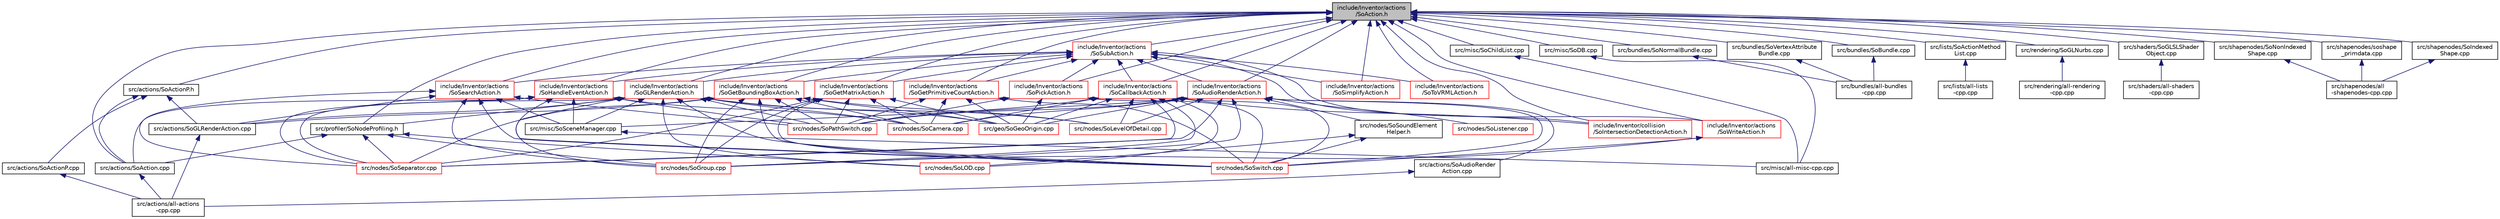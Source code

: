 digraph "include/Inventor/actions/SoAction.h"
{
 // LATEX_PDF_SIZE
  edge [fontname="Helvetica",fontsize="10",labelfontname="Helvetica",labelfontsize="10"];
  node [fontname="Helvetica",fontsize="10",shape=record];
  Node1 [label="include/Inventor/actions\l/SoAction.h",height=0.2,width=0.4,color="black", fillcolor="grey75", style="filled", fontcolor="black",tooltip=" "];
  Node1 -> Node2 [dir="back",color="midnightblue",fontsize="10",style="solid",fontname="Helvetica"];
  Node2 [label="src/actions/SoAction.cpp",height=0.2,width=0.4,color="black", fillcolor="white", style="filled",URL="$SoAction_8cpp.html",tooltip=" "];
  Node2 -> Node3 [dir="back",color="midnightblue",fontsize="10",style="solid",fontname="Helvetica"];
  Node3 [label="src/actions/all-actions\l-cpp.cpp",height=0.2,width=0.4,color="black", fillcolor="white", style="filled",URL="$all-actions-cpp_8cpp.html",tooltip=" "];
  Node1 -> Node4 [dir="back",color="midnightblue",fontsize="10",style="solid",fontname="Helvetica"];
  Node4 [label="src/actions/SoActionP.h",height=0.2,width=0.4,color="black", fillcolor="white", style="filled",URL="$SoActionP_8h.html",tooltip=" "];
  Node4 -> Node2 [dir="back",color="midnightblue",fontsize="10",style="solid",fontname="Helvetica"];
  Node4 -> Node5 [dir="back",color="midnightblue",fontsize="10",style="solid",fontname="Helvetica"];
  Node5 [label="src/actions/SoActionP.cpp",height=0.2,width=0.4,color="black", fillcolor="white", style="filled",URL="$SoActionP_8cpp.html",tooltip=" "];
  Node5 -> Node3 [dir="back",color="midnightblue",fontsize="10",style="solid",fontname="Helvetica"];
  Node4 -> Node6 [dir="back",color="midnightblue",fontsize="10",style="solid",fontname="Helvetica"];
  Node6 [label="src/actions/SoGLRenderAction.cpp",height=0.2,width=0.4,color="black", fillcolor="white", style="filled",URL="$SoGLRenderAction_8cpp.html",tooltip=" "];
  Node6 -> Node3 [dir="back",color="midnightblue",fontsize="10",style="solid",fontname="Helvetica"];
  Node1 -> Node7 [dir="back",color="midnightblue",fontsize="10",style="solid",fontname="Helvetica"];
  Node7 [label="src/bundles/SoBundle.cpp",height=0.2,width=0.4,color="black", fillcolor="white", style="filled",URL="$SoBundle_8cpp.html",tooltip=" "];
  Node7 -> Node8 [dir="back",color="midnightblue",fontsize="10",style="solid",fontname="Helvetica"];
  Node8 [label="src/bundles/all-bundles\l-cpp.cpp",height=0.2,width=0.4,color="black", fillcolor="white", style="filled",URL="$all-bundles-cpp_8cpp.html",tooltip=" "];
  Node1 -> Node9 [dir="back",color="midnightblue",fontsize="10",style="solid",fontname="Helvetica"];
  Node9 [label="src/bundles/SoNormalBundle.cpp",height=0.2,width=0.4,color="black", fillcolor="white", style="filled",URL="$SoNormalBundle_8cpp.html",tooltip=" "];
  Node9 -> Node8 [dir="back",color="midnightblue",fontsize="10",style="solid",fontname="Helvetica"];
  Node1 -> Node10 [dir="back",color="midnightblue",fontsize="10",style="solid",fontname="Helvetica"];
  Node10 [label="src/bundles/SoVertexAttribute\lBundle.cpp",height=0.2,width=0.4,color="black", fillcolor="white", style="filled",URL="$SoVertexAttributeBundle_8cpp.html",tooltip=" "];
  Node10 -> Node8 [dir="back",color="midnightblue",fontsize="10",style="solid",fontname="Helvetica"];
  Node1 -> Node11 [dir="back",color="midnightblue",fontsize="10",style="solid",fontname="Helvetica"];
  Node11 [label="src/lists/SoActionMethod\lList.cpp",height=0.2,width=0.4,color="black", fillcolor="white", style="filled",URL="$SoActionMethodList_8cpp.html",tooltip=" "];
  Node11 -> Node12 [dir="back",color="midnightblue",fontsize="10",style="solid",fontname="Helvetica"];
  Node12 [label="src/lists/all-lists\l-cpp.cpp",height=0.2,width=0.4,color="black", fillcolor="white", style="filled",URL="$all-lists-cpp_8cpp.html",tooltip=" "];
  Node1 -> Node13 [dir="back",color="midnightblue",fontsize="10",style="solid",fontname="Helvetica"];
  Node13 [label="src/misc/SoChildList.cpp",height=0.2,width=0.4,color="black", fillcolor="white", style="filled",URL="$SoChildList_8cpp.html",tooltip=" "];
  Node13 -> Node14 [dir="back",color="midnightblue",fontsize="10",style="solid",fontname="Helvetica"];
  Node14 [label="src/misc/all-misc-cpp.cpp",height=0.2,width=0.4,color="black", fillcolor="white", style="filled",URL="$all-misc-cpp_8cpp.html",tooltip=" "];
  Node1 -> Node15 [dir="back",color="midnightblue",fontsize="10",style="solid",fontname="Helvetica"];
  Node15 [label="src/misc/SoDB.cpp",height=0.2,width=0.4,color="black", fillcolor="white", style="filled",URL="$SoDB_8cpp.html",tooltip=" "];
  Node15 -> Node14 [dir="back",color="midnightblue",fontsize="10",style="solid",fontname="Helvetica"];
  Node1 -> Node16 [dir="back",color="midnightblue",fontsize="10",style="solid",fontname="Helvetica"];
  Node16 [label="src/profiler/SoNodeProfiling.h",height=0.2,width=0.4,color="black", fillcolor="white", style="filled",URL="$SoNodeProfiling_8h.html",tooltip=" "];
  Node16 -> Node2 [dir="back",color="midnightblue",fontsize="10",style="solid",fontname="Helvetica"];
  Node16 -> Node17 [dir="back",color="midnightblue",fontsize="10",style="solid",fontname="Helvetica"];
  Node17 [label="src/nodes/SoGroup.cpp",height=0.2,width=0.4,color="red", fillcolor="white", style="filled",URL="$SoGroup_8cpp.html",tooltip=" "];
  Node16 -> Node19 [dir="back",color="midnightblue",fontsize="10",style="solid",fontname="Helvetica"];
  Node19 [label="src/nodes/SoLOD.cpp",height=0.2,width=0.4,color="red", fillcolor="white", style="filled",URL="$SoLOD_8cpp.html",tooltip=" "];
  Node16 -> Node20 [dir="back",color="midnightblue",fontsize="10",style="solid",fontname="Helvetica"];
  Node20 [label="src/nodes/SoSeparator.cpp",height=0.2,width=0.4,color="red", fillcolor="white", style="filled",URL="$SoSeparator_8cpp.html",tooltip=" "];
  Node1 -> Node21 [dir="back",color="midnightblue",fontsize="10",style="solid",fontname="Helvetica"];
  Node21 [label="src/rendering/SoGLNurbs.cpp",height=0.2,width=0.4,color="black", fillcolor="white", style="filled",URL="$SoGLNurbs_8cpp.html",tooltip=" "];
  Node21 -> Node22 [dir="back",color="midnightblue",fontsize="10",style="solid",fontname="Helvetica"];
  Node22 [label="src/rendering/all-rendering\l-cpp.cpp",height=0.2,width=0.4,color="black", fillcolor="white", style="filled",URL="$all-rendering-cpp_8cpp.html",tooltip=" "];
  Node1 -> Node23 [dir="back",color="midnightblue",fontsize="10",style="solid",fontname="Helvetica"];
  Node23 [label="src/shaders/SoGLSLShader\lObject.cpp",height=0.2,width=0.4,color="black", fillcolor="white", style="filled",URL="$SoGLSLShaderObject_8cpp.html",tooltip=" "];
  Node23 -> Node24 [dir="back",color="midnightblue",fontsize="10",style="solid",fontname="Helvetica"];
  Node24 [label="src/shaders/all-shaders\l-cpp.cpp",height=0.2,width=0.4,color="black", fillcolor="white", style="filled",URL="$all-shaders-cpp_8cpp.html",tooltip=" "];
  Node1 -> Node25 [dir="back",color="midnightblue",fontsize="10",style="solid",fontname="Helvetica"];
  Node25 [label="src/shapenodes/SoIndexed\lShape.cpp",height=0.2,width=0.4,color="black", fillcolor="white", style="filled",URL="$SoIndexedShape_8cpp.html",tooltip=" "];
  Node25 -> Node26 [dir="back",color="midnightblue",fontsize="10",style="solid",fontname="Helvetica"];
  Node26 [label="src/shapenodes/all\l-shapenodes-cpp.cpp",height=0.2,width=0.4,color="black", fillcolor="white", style="filled",URL="$all-shapenodes-cpp_8cpp.html",tooltip=" "];
  Node1 -> Node27 [dir="back",color="midnightblue",fontsize="10",style="solid",fontname="Helvetica"];
  Node27 [label="src/shapenodes/SoNonIndexed\lShape.cpp",height=0.2,width=0.4,color="black", fillcolor="white", style="filled",URL="$SoNonIndexedShape_8cpp.html",tooltip=" "];
  Node27 -> Node26 [dir="back",color="midnightblue",fontsize="10",style="solid",fontname="Helvetica"];
  Node1 -> Node28 [dir="back",color="midnightblue",fontsize="10",style="solid",fontname="Helvetica"];
  Node28 [label="src/shapenodes/soshape\l_primdata.cpp",height=0.2,width=0.4,color="black", fillcolor="white", style="filled",URL="$soshape__primdata_8cpp.html",tooltip=" "];
  Node28 -> Node26 [dir="back",color="midnightblue",fontsize="10",style="solid",fontname="Helvetica"];
  Node1 -> Node29 [dir="back",color="midnightblue",fontsize="10",style="solid",fontname="Helvetica"];
  Node29 [label="include/Inventor/actions\l/SoAudioRenderAction.h",height=0.2,width=0.4,color="red", fillcolor="white", style="filled",URL="$SoAudioRenderAction_8h.html",tooltip=" "];
  Node29 -> Node30 [dir="back",color="midnightblue",fontsize="10",style="solid",fontname="Helvetica"];
  Node30 [label="src/actions/SoAudioRender\lAction.cpp",height=0.2,width=0.4,color="black", fillcolor="white", style="filled",URL="$SoAudioRenderAction_8cpp.html",tooltip=" "];
  Node30 -> Node3 [dir="back",color="midnightblue",fontsize="10",style="solid",fontname="Helvetica"];
  Node29 -> Node31 [dir="back",color="midnightblue",fontsize="10",style="solid",fontname="Helvetica"];
  Node31 [label="src/geo/SoGeoOrigin.cpp",height=0.2,width=0.4,color="red", fillcolor="white", style="filled",URL="$SoGeoOrigin_8cpp.html",tooltip=" "];
  Node29 -> Node33 [dir="back",color="midnightblue",fontsize="10",style="solid",fontname="Helvetica"];
  Node33 [label="src/misc/SoSceneManager.cpp",height=0.2,width=0.4,color="black", fillcolor="white", style="filled",URL="$SoSceneManager_8cpp.html",tooltip=" "];
  Node33 -> Node14 [dir="back",color="midnightblue",fontsize="10",style="solid",fontname="Helvetica"];
  Node29 -> Node34 [dir="back",color="midnightblue",fontsize="10",style="solid",fontname="Helvetica"];
  Node34 [label="src/nodes/SoCamera.cpp",height=0.2,width=0.4,color="red", fillcolor="white", style="filled",URL="$SoCamera_8cpp.html",tooltip=" "];
  Node29 -> Node17 [dir="back",color="midnightblue",fontsize="10",style="solid",fontname="Helvetica"];
  Node29 -> Node35 [dir="back",color="midnightblue",fontsize="10",style="solid",fontname="Helvetica"];
  Node35 [label="src/nodes/SoLevelOfDetail.cpp",height=0.2,width=0.4,color="red", fillcolor="white", style="filled",URL="$SoLevelOfDetail_8cpp.html",tooltip=" "];
  Node29 -> Node36 [dir="back",color="midnightblue",fontsize="10",style="solid",fontname="Helvetica"];
  Node36 [label="src/nodes/SoListener.cpp",height=0.2,width=0.4,color="red", fillcolor="white", style="filled",URL="$SoListener_8cpp.html",tooltip=" "];
  Node29 -> Node37 [dir="back",color="midnightblue",fontsize="10",style="solid",fontname="Helvetica"];
  Node37 [label="src/nodes/SoPathSwitch.cpp",height=0.2,width=0.4,color="red", fillcolor="white", style="filled",URL="$SoPathSwitch_8cpp.html",tooltip=" "];
  Node29 -> Node20 [dir="back",color="midnightblue",fontsize="10",style="solid",fontname="Helvetica"];
  Node29 -> Node38 [dir="back",color="midnightblue",fontsize="10",style="solid",fontname="Helvetica"];
  Node38 [label="src/nodes/SoSoundElement\lHelper.h",height=0.2,width=0.4,color="black", fillcolor="white", style="filled",URL="$SoSoundElementHelper_8h.html",tooltip=" "];
  Node38 -> Node19 [dir="back",color="midnightblue",fontsize="10",style="solid",fontname="Helvetica"];
  Node38 -> Node39 [dir="back",color="midnightblue",fontsize="10",style="solid",fontname="Helvetica"];
  Node39 [label="src/nodes/SoSwitch.cpp",height=0.2,width=0.4,color="red", fillcolor="white", style="filled",URL="$SoSwitch_8cpp.html",tooltip=" "];
  Node29 -> Node39 [dir="back",color="midnightblue",fontsize="10",style="solid",fontname="Helvetica"];
  Node1 -> Node51 [dir="back",color="midnightblue",fontsize="10",style="solid",fontname="Helvetica"];
  Node51 [label="include/Inventor/actions\l/SoCallbackAction.h",height=0.2,width=0.4,color="red", fillcolor="white", style="filled",URL="$SoCallbackAction_8h.html",tooltip=" "];
  Node51 -> Node31 [dir="back",color="midnightblue",fontsize="10",style="solid",fontname="Helvetica"];
  Node51 -> Node34 [dir="back",color="midnightblue",fontsize="10",style="solid",fontname="Helvetica"];
  Node51 -> Node17 [dir="back",color="midnightblue",fontsize="10",style="solid",fontname="Helvetica"];
  Node51 -> Node35 [dir="back",color="midnightblue",fontsize="10",style="solid",fontname="Helvetica"];
  Node51 -> Node19 [dir="back",color="midnightblue",fontsize="10",style="solid",fontname="Helvetica"];
  Node51 -> Node37 [dir="back",color="midnightblue",fontsize="10",style="solid",fontname="Helvetica"];
  Node51 -> Node20 [dir="back",color="midnightblue",fontsize="10",style="solid",fontname="Helvetica"];
  Node51 -> Node39 [dir="back",color="midnightblue",fontsize="10",style="solid",fontname="Helvetica"];
  Node51 -> Node118 [dir="back",color="midnightblue",fontsize="10",style="solid",fontname="Helvetica"];
  Node118 [label="include/Inventor/collision\l/SoIntersectionDetectionAction.h",height=0.2,width=0.4,color="red", fillcolor="white", style="filled",URL="$SoIntersectionDetectionAction_8h.html",tooltip=" "];
  Node1 -> Node129 [dir="back",color="midnightblue",fontsize="10",style="solid",fontname="Helvetica"];
  Node129 [label="include/Inventor/actions\l/SoGetBoundingBoxAction.h",height=0.2,width=0.4,color="red", fillcolor="white", style="filled",URL="$SoGetBoundingBoxAction_8h.html",tooltip=" "];
  Node129 -> Node6 [dir="back",color="midnightblue",fontsize="10",style="solid",fontname="Helvetica"];
  Node129 -> Node31 [dir="back",color="midnightblue",fontsize="10",style="solid",fontname="Helvetica"];
  Node129 -> Node34 [dir="back",color="midnightblue",fontsize="10",style="solid",fontname="Helvetica"];
  Node129 -> Node17 [dir="back",color="midnightblue",fontsize="10",style="solid",fontname="Helvetica"];
  Node129 -> Node35 [dir="back",color="midnightblue",fontsize="10",style="solid",fontname="Helvetica"];
  Node129 -> Node37 [dir="back",color="midnightblue",fontsize="10",style="solid",fontname="Helvetica"];
  Node129 -> Node20 [dir="back",color="midnightblue",fontsize="10",style="solid",fontname="Helvetica"];
  Node129 -> Node39 [dir="back",color="midnightblue",fontsize="10",style="solid",fontname="Helvetica"];
  Node1 -> Node147 [dir="back",color="midnightblue",fontsize="10",style="solid",fontname="Helvetica"];
  Node147 [label="include/Inventor/actions\l/SoGetMatrixAction.h",height=0.2,width=0.4,color="red", fillcolor="white", style="filled",URL="$SoGetMatrixAction_8h.html",tooltip=" "];
  Node147 -> Node31 [dir="back",color="midnightblue",fontsize="10",style="solid",fontname="Helvetica"];
  Node147 -> Node34 [dir="back",color="midnightblue",fontsize="10",style="solid",fontname="Helvetica"];
  Node147 -> Node17 [dir="back",color="midnightblue",fontsize="10",style="solid",fontname="Helvetica"];
  Node147 -> Node37 [dir="back",color="midnightblue",fontsize="10",style="solid",fontname="Helvetica"];
  Node147 -> Node20 [dir="back",color="midnightblue",fontsize="10",style="solid",fontname="Helvetica"];
  Node147 -> Node39 [dir="back",color="midnightblue",fontsize="10",style="solid",fontname="Helvetica"];
  Node1 -> Node158 [dir="back",color="midnightblue",fontsize="10",style="solid",fontname="Helvetica"];
  Node158 [label="include/Inventor/actions\l/SoGetPrimitiveCountAction.h",height=0.2,width=0.4,color="red", fillcolor="white", style="filled",URL="$SoGetPrimitiveCountAction_8h.html",tooltip=" "];
  Node158 -> Node31 [dir="back",color="midnightblue",fontsize="10",style="solid",fontname="Helvetica"];
  Node158 -> Node34 [dir="back",color="midnightblue",fontsize="10",style="solid",fontname="Helvetica"];
  Node158 -> Node37 [dir="back",color="midnightblue",fontsize="10",style="solid",fontname="Helvetica"];
  Node158 -> Node39 [dir="back",color="midnightblue",fontsize="10",style="solid",fontname="Helvetica"];
  Node1 -> Node176 [dir="back",color="midnightblue",fontsize="10",style="solid",fontname="Helvetica"];
  Node176 [label="include/Inventor/actions\l/SoGLRenderAction.h",height=0.2,width=0.4,color="red", fillcolor="white", style="filled",URL="$SoGLRenderAction_8h.html",tooltip=" "];
  Node176 -> Node6 [dir="back",color="midnightblue",fontsize="10",style="solid",fontname="Helvetica"];
  Node176 -> Node31 [dir="back",color="midnightblue",fontsize="10",style="solid",fontname="Helvetica"];
  Node176 -> Node33 [dir="back",color="midnightblue",fontsize="10",style="solid",fontname="Helvetica"];
  Node176 -> Node34 [dir="back",color="midnightblue",fontsize="10",style="solid",fontname="Helvetica"];
  Node176 -> Node17 [dir="back",color="midnightblue",fontsize="10",style="solid",fontname="Helvetica"];
  Node176 -> Node35 [dir="back",color="midnightblue",fontsize="10",style="solid",fontname="Helvetica"];
  Node176 -> Node19 [dir="back",color="midnightblue",fontsize="10",style="solid",fontname="Helvetica"];
  Node176 -> Node37 [dir="back",color="midnightblue",fontsize="10",style="solid",fontname="Helvetica"];
  Node176 -> Node20 [dir="back",color="midnightblue",fontsize="10",style="solid",fontname="Helvetica"];
  Node176 -> Node39 [dir="back",color="midnightblue",fontsize="10",style="solid",fontname="Helvetica"];
  Node176 -> Node16 [dir="back",color="midnightblue",fontsize="10",style="solid",fontname="Helvetica"];
  Node1 -> Node230 [dir="back",color="midnightblue",fontsize="10",style="solid",fontname="Helvetica"];
  Node230 [label="include/Inventor/actions\l/SoHandleEventAction.h",height=0.2,width=0.4,color="red", fillcolor="white", style="filled",URL="$SoHandleEventAction_8h.html",tooltip=" "];
  Node230 -> Node2 [dir="back",color="midnightblue",fontsize="10",style="solid",fontname="Helvetica"];
  Node230 -> Node33 [dir="back",color="midnightblue",fontsize="10",style="solid",fontname="Helvetica"];
  Node230 -> Node34 [dir="back",color="midnightblue",fontsize="10",style="solid",fontname="Helvetica"];
  Node230 -> Node37 [dir="back",color="midnightblue",fontsize="10",style="solid",fontname="Helvetica"];
  Node230 -> Node20 [dir="back",color="midnightblue",fontsize="10",style="solid",fontname="Helvetica"];
  Node230 -> Node39 [dir="back",color="midnightblue",fontsize="10",style="solid",fontname="Helvetica"];
  Node1 -> Node237 [dir="back",color="midnightblue",fontsize="10",style="solid",fontname="Helvetica"];
  Node237 [label="include/Inventor/actions\l/SoPickAction.h",height=0.2,width=0.4,color="red", fillcolor="white", style="filled",URL="$SoPickAction_8h.html",tooltip=" "];
  Node237 -> Node31 [dir="back",color="midnightblue",fontsize="10",style="solid",fontname="Helvetica"];
  Node237 -> Node37 [dir="back",color="midnightblue",fontsize="10",style="solid",fontname="Helvetica"];
  Node237 -> Node39 [dir="back",color="midnightblue",fontsize="10",style="solid",fontname="Helvetica"];
  Node1 -> Node244 [dir="back",color="midnightblue",fontsize="10",style="solid",fontname="Helvetica"];
  Node244 [label="include/Inventor/actions\l/SoSearchAction.h",height=0.2,width=0.4,color="red", fillcolor="white", style="filled",URL="$SoSearchAction_8h.html",tooltip=" "];
  Node244 -> Node6 [dir="back",color="midnightblue",fontsize="10",style="solid",fontname="Helvetica"];
  Node244 -> Node33 [dir="back",color="midnightblue",fontsize="10",style="solid",fontname="Helvetica"];
  Node244 -> Node17 [dir="back",color="midnightblue",fontsize="10",style="solid",fontname="Helvetica"];
  Node244 -> Node37 [dir="back",color="midnightblue",fontsize="10",style="solid",fontname="Helvetica"];
  Node244 -> Node20 [dir="back",color="midnightblue",fontsize="10",style="solid",fontname="Helvetica"];
  Node244 -> Node39 [dir="back",color="midnightblue",fontsize="10",style="solid",fontname="Helvetica"];
  Node1 -> Node248 [dir="back",color="midnightblue",fontsize="10",style="solid",fontname="Helvetica"];
  Node248 [label="include/Inventor/actions\l/SoSimplifyAction.h",height=0.2,width=0.4,color="red", fillcolor="white", style="filled",URL="$SoSimplifyAction_8h.html",tooltip=" "];
  Node1 -> Node255 [dir="back",color="midnightblue",fontsize="10",style="solid",fontname="Helvetica"];
  Node255 [label="include/Inventor/actions\l/SoSubAction.h",height=0.2,width=0.4,color="red", fillcolor="white", style="filled",URL="$SoSubAction_8h.html",tooltip=" "];
  Node255 -> Node29 [dir="back",color="midnightblue",fontsize="10",style="solid",fontname="Helvetica"];
  Node255 -> Node51 [dir="back",color="midnightblue",fontsize="10",style="solid",fontname="Helvetica"];
  Node255 -> Node129 [dir="back",color="midnightblue",fontsize="10",style="solid",fontname="Helvetica"];
  Node255 -> Node147 [dir="back",color="midnightblue",fontsize="10",style="solid",fontname="Helvetica"];
  Node255 -> Node158 [dir="back",color="midnightblue",fontsize="10",style="solid",fontname="Helvetica"];
  Node255 -> Node176 [dir="back",color="midnightblue",fontsize="10",style="solid",fontname="Helvetica"];
  Node255 -> Node230 [dir="back",color="midnightblue",fontsize="10",style="solid",fontname="Helvetica"];
  Node255 -> Node237 [dir="back",color="midnightblue",fontsize="10",style="solid",fontname="Helvetica"];
  Node255 -> Node244 [dir="back",color="midnightblue",fontsize="10",style="solid",fontname="Helvetica"];
  Node255 -> Node248 [dir="back",color="midnightblue",fontsize="10",style="solid",fontname="Helvetica"];
  Node255 -> Node258 [dir="back",color="midnightblue",fontsize="10",style="solid",fontname="Helvetica"];
  Node258 [label="include/Inventor/actions\l/SoToVRMLAction.h",height=0.2,width=0.4,color="red", fillcolor="white", style="filled",URL="$SoToVRMLAction_8h.html",tooltip=" "];
  Node255 -> Node260 [dir="back",color="midnightblue",fontsize="10",style="solid",fontname="Helvetica"];
  Node260 [label="include/Inventor/actions\l/SoWriteAction.h",height=0.2,width=0.4,color="red", fillcolor="white", style="filled",URL="$SoWriteAction_8h.html",tooltip=" "];
  Node260 -> Node17 [dir="back",color="midnightblue",fontsize="10",style="solid",fontname="Helvetica"];
  Node260 -> Node39 [dir="back",color="midnightblue",fontsize="10",style="solid",fontname="Helvetica"];
  Node255 -> Node118 [dir="back",color="midnightblue",fontsize="10",style="solid",fontname="Helvetica"];
  Node1 -> Node258 [dir="back",color="midnightblue",fontsize="10",style="solid",fontname="Helvetica"];
  Node1 -> Node260 [dir="back",color="midnightblue",fontsize="10",style="solid",fontname="Helvetica"];
  Node1 -> Node118 [dir="back",color="midnightblue",fontsize="10",style="solid",fontname="Helvetica"];
}
